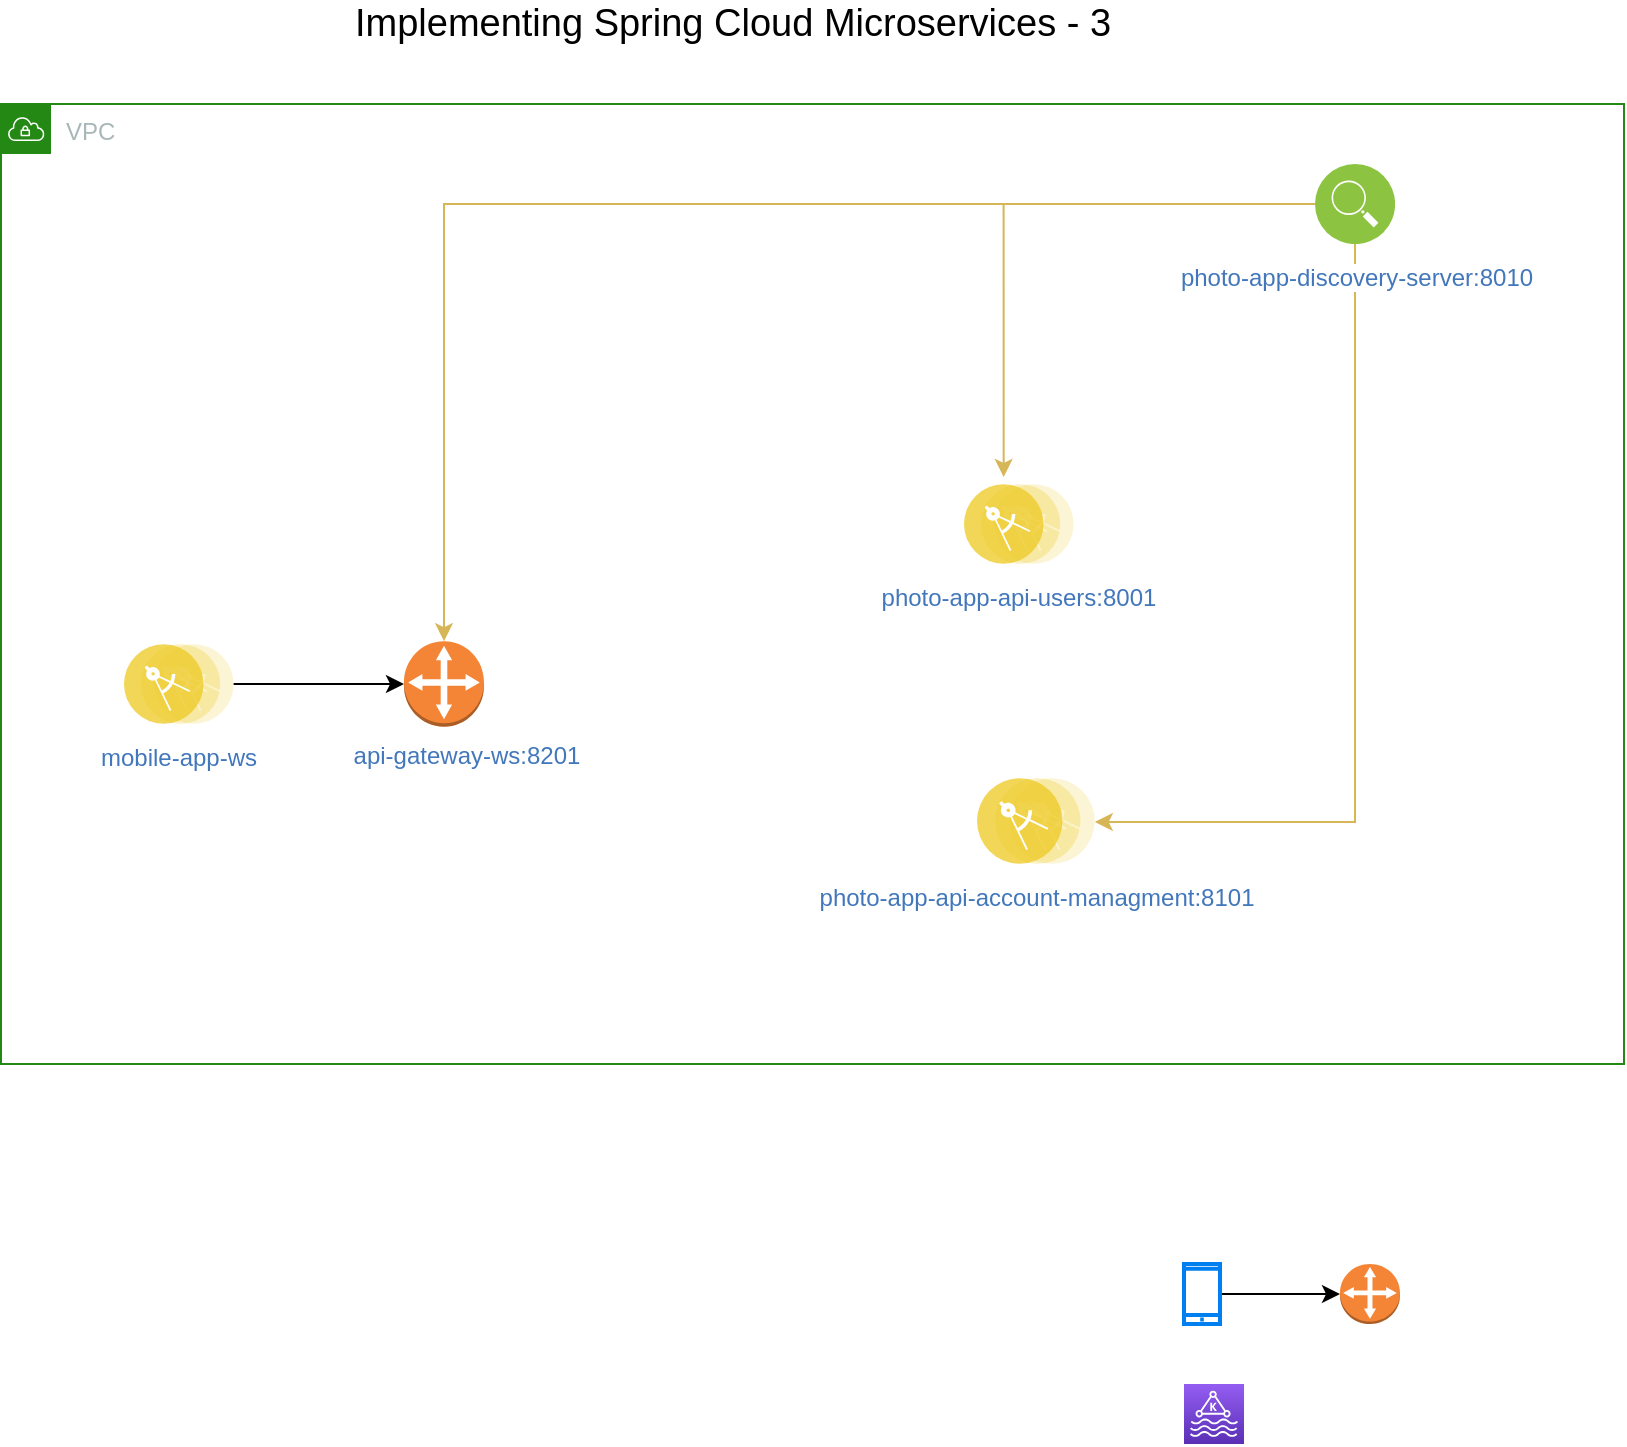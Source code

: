 <mxfile version="17.1.2" type="device"><diagram id="n-mT8DhXGXmpVZbZk-IX" name="Page-1"><mxGraphModel dx="1038" dy="2926" grid="1" gridSize="10" guides="1" tooltips="1" connect="1" arrows="1" fold="1" page="1" pageScale="1" pageWidth="827" pageHeight="1169" math="0" shadow="0"><root><mxCell id="0"/><mxCell id="1" parent="0"/><mxCell id="CP48iqcs-0ll5twkBh2G-1" value="" style="sketch=0;points=[[0,0,0],[0.25,0,0],[0.5,0,0],[0.75,0,0],[1,0,0],[0,1,0],[0.25,1,0],[0.5,1,0],[0.75,1,0],[1,1,0],[0,0.25,0],[0,0.5,0],[0,0.75,0],[1,0.25,0],[1,0.5,0],[1,0.75,0]];outlineConnect=0;fontColor=#232F3E;gradientColor=#945DF2;gradientDirection=north;fillColor=#5A30B5;strokeColor=#ffffff;dashed=0;verticalLabelPosition=bottom;verticalAlign=top;align=center;html=1;fontSize=12;fontStyle=0;aspect=fixed;shape=mxgraph.aws4.resourceIcon;resIcon=mxgraph.aws4.managed_streaming_for_kafka;" parent="1" vertex="1"><mxGeometry x="640" y="-600" width="30" height="30" as="geometry"/></mxCell><mxCell id="CP48iqcs-0ll5twkBh2G-2" value="" style="outlineConnect=0;dashed=0;verticalLabelPosition=bottom;verticalAlign=top;align=center;html=1;shape=mxgraph.aws3.customer_gateway;fillColor=#F58536;gradientColor=none;" parent="1" vertex="1"><mxGeometry x="718" y="-660" width="30" height="30" as="geometry"/></mxCell><mxCell id="CP48iqcs-0ll5twkBh2G-6" style="edgeStyle=orthogonalEdgeStyle;rounded=0;orthogonalLoop=1;jettySize=auto;html=1;entryX=0;entryY=0.5;entryDx=0;entryDy=0;entryPerimeter=0;" parent="1" source="CP48iqcs-0ll5twkBh2G-5" target="CP48iqcs-0ll5twkBh2G-2" edge="1"><mxGeometry relative="1" as="geometry"/></mxCell><mxCell id="CP48iqcs-0ll5twkBh2G-5" value="" style="html=1;verticalLabelPosition=bottom;align=center;labelBackgroundColor=#ffffff;verticalAlign=top;strokeWidth=2;strokeColor=#0080F0;shadow=0;dashed=0;shape=mxgraph.ios7.icons.smartphone;" parent="1" vertex="1"><mxGeometry x="640" y="-660" width="18" height="30" as="geometry"/></mxCell><mxCell id="CP48iqcs-0ll5twkBh2G-11" value="&lt;font style=&quot;font-size: 19px&quot;&gt;Implementing Spring Cloud Microservices - 3&lt;/font&gt;" style="text;html=1;align=center;verticalAlign=middle;resizable=0;points=[];autosize=1;strokeColor=none;fillColor=none;" parent="1" vertex="1"><mxGeometry x="219" y="-1290" width="390" height="20" as="geometry"/></mxCell><mxCell id="pl_ZKdmWMPsgbouyFX0x-4" style="edgeStyle=orthogonalEdgeStyle;rounded=0;orthogonalLoop=1;jettySize=auto;html=1;entryX=0;entryY=0.5;entryDx=0;entryDy=0;entryPerimeter=0;" parent="1" source="CP48iqcs-0ll5twkBh2G-12" target="_ZhKD5X_M8LzsBIRLi7E-1" edge="1"><mxGeometry relative="1" as="geometry"><mxPoint x="240.98" y="-944.88" as="targetPoint"/><Array as="points"/></mxGeometry></mxCell><mxCell id="CP48iqcs-0ll5twkBh2G-12" value="mobile-app-ws" style="aspect=fixed;perimeter=ellipsePerimeter;html=1;align=center;shadow=0;dashed=0;fontColor=#4277BB;labelBackgroundColor=#ffffff;fontSize=12;spacingTop=3;image;image=img/lib/ibm/applications/microservice.svg;" parent="1" vertex="1"><mxGeometry x="110" y="-970" width="54.8" height="40" as="geometry"/></mxCell><mxCell id="Jx2t5JuTAgpwI9PcVhX1-6" style="edgeStyle=orthogonalEdgeStyle;rounded=0;orthogonalLoop=1;jettySize=auto;html=1;entryX=0.5;entryY=0;entryDx=0;entryDy=0;fontColor=#4277BB;fillColor=#fff2cc;strokeColor=#d6b656;entryPerimeter=0;" parent="1" source="pl_ZKdmWMPsgbouyFX0x-1" target="_ZhKD5X_M8LzsBIRLi7E-1" edge="1"><mxGeometry relative="1" as="geometry"><mxPoint x="275" y="-1050" as="targetPoint"/></mxGeometry></mxCell><mxCell id="Jx2t5JuTAgpwI9PcVhX1-7" style="edgeStyle=orthogonalEdgeStyle;rounded=0;orthogonalLoop=1;jettySize=auto;html=1;entryX=0.362;entryY=-0.088;entryDx=0;entryDy=0;entryPerimeter=0;fontColor=#4277BB;fillColor=#fff2cc;strokeColor=#d6b656;" parent="1" source="pl_ZKdmWMPsgbouyFX0x-1" target="pl_ZKdmWMPsgbouyFX0x-6" edge="1"><mxGeometry relative="1" as="geometry"/></mxCell><mxCell id="_ZhKD5X_M8LzsBIRLi7E-4" style="edgeStyle=orthogonalEdgeStyle;rounded=0;orthogonalLoop=1;jettySize=auto;html=1;fillColor=#fff2cc;strokeColor=#d6b656;" edge="1" parent="1" source="pl_ZKdmWMPsgbouyFX0x-1" target="Jx2t5JuTAgpwI9PcVhX1-2"><mxGeometry relative="1" as="geometry"><Array as="points"><mxPoint x="726" y="-881"/></Array></mxGeometry></mxCell><mxCell id="pl_ZKdmWMPsgbouyFX0x-1" value="photo-app-discovery-server:8010" style="aspect=fixed;perimeter=ellipsePerimeter;html=1;align=center;shadow=0;dashed=0;fontColor=#4277BB;labelBackgroundColor=#ffffff;fontSize=12;spacingTop=3;image;image=img/lib/ibm/infrastructure/service_discovery_configuration.svg;" parent="1" vertex="1"><mxGeometry x="705.5" y="-1210" width="40" height="40" as="geometry"/></mxCell><mxCell id="pl_ZKdmWMPsgbouyFX0x-6" value="photo-app-api-users:8001" style="aspect=fixed;perimeter=ellipsePerimeter;html=1;align=center;shadow=0;dashed=0;fontColor=#4277BB;labelBackgroundColor=#ffffff;fontSize=12;spacingTop=3;image;image=img/lib/ibm/applications/microservice.svg;" parent="1" vertex="1"><mxGeometry x="530" y="-1050" width="54.8" height="40" as="geometry"/></mxCell><mxCell id="Jx2t5JuTAgpwI9PcVhX1-2" value="photo-app-api-account-managment:8101" style="aspect=fixed;perimeter=ellipsePerimeter;html=1;align=center;shadow=0;dashed=0;fontColor=#4277BB;labelBackgroundColor=#ffffff;fontSize=12;spacingTop=3;image;image=img/lib/ibm/applications/microservice.svg;" parent="1" vertex="1"><mxGeometry x="536.5" y="-903" width="58.91" height="43" as="geometry"/></mxCell><mxCell id="_ZhKD5X_M8LzsBIRLi7E-3" value="VPC" style="points=[[0,0],[0.25,0],[0.5,0],[0.75,0],[1,0],[1,0.25],[1,0.5],[1,0.75],[1,1],[0.75,1],[0.5,1],[0.25,1],[0,1],[0,0.75],[0,0.5],[0,0.25]];outlineConnect=0;gradientColor=none;html=1;whiteSpace=wrap;fontSize=12;fontStyle=0;container=1;pointerEvents=0;collapsible=0;recursiveResize=0;shape=mxgraph.aws4.group;grIcon=mxgraph.aws4.group_vpc;strokeColor=#248814;fillColor=none;verticalAlign=top;align=left;spacingLeft=30;fontColor=#AAB7B8;dashed=0;" vertex="1" parent="1"><mxGeometry x="48.5" y="-1240" width="811.5" height="480" as="geometry"/></mxCell><mxCell id="_ZhKD5X_M8LzsBIRLi7E-1" value="" style="outlineConnect=0;dashed=0;verticalLabelPosition=bottom;verticalAlign=top;align=center;html=1;shape=mxgraph.aws3.customer_gateway;fillColor=#F58536;gradientColor=none;" vertex="1" parent="_ZhKD5X_M8LzsBIRLi7E-3"><mxGeometry x="201.5" y="268.62" width="40" height="42.75" as="geometry"/></mxCell><mxCell id="Jx2t5JuTAgpwI9PcVhX1-3" value="&lt;font&gt;api-gateway-ws:8201&lt;/font&gt;" style="text;html=1;strokeColor=none;fillColor=none;align=center;verticalAlign=middle;whiteSpace=wrap;rounded=0;fontColor=#4277BB;" parent="_ZhKD5X_M8LzsBIRLi7E-3" vertex="1"><mxGeometry x="160" y="311.37" width="145" height="30" as="geometry"/></mxCell></root></mxGraphModel></diagram></mxfile>